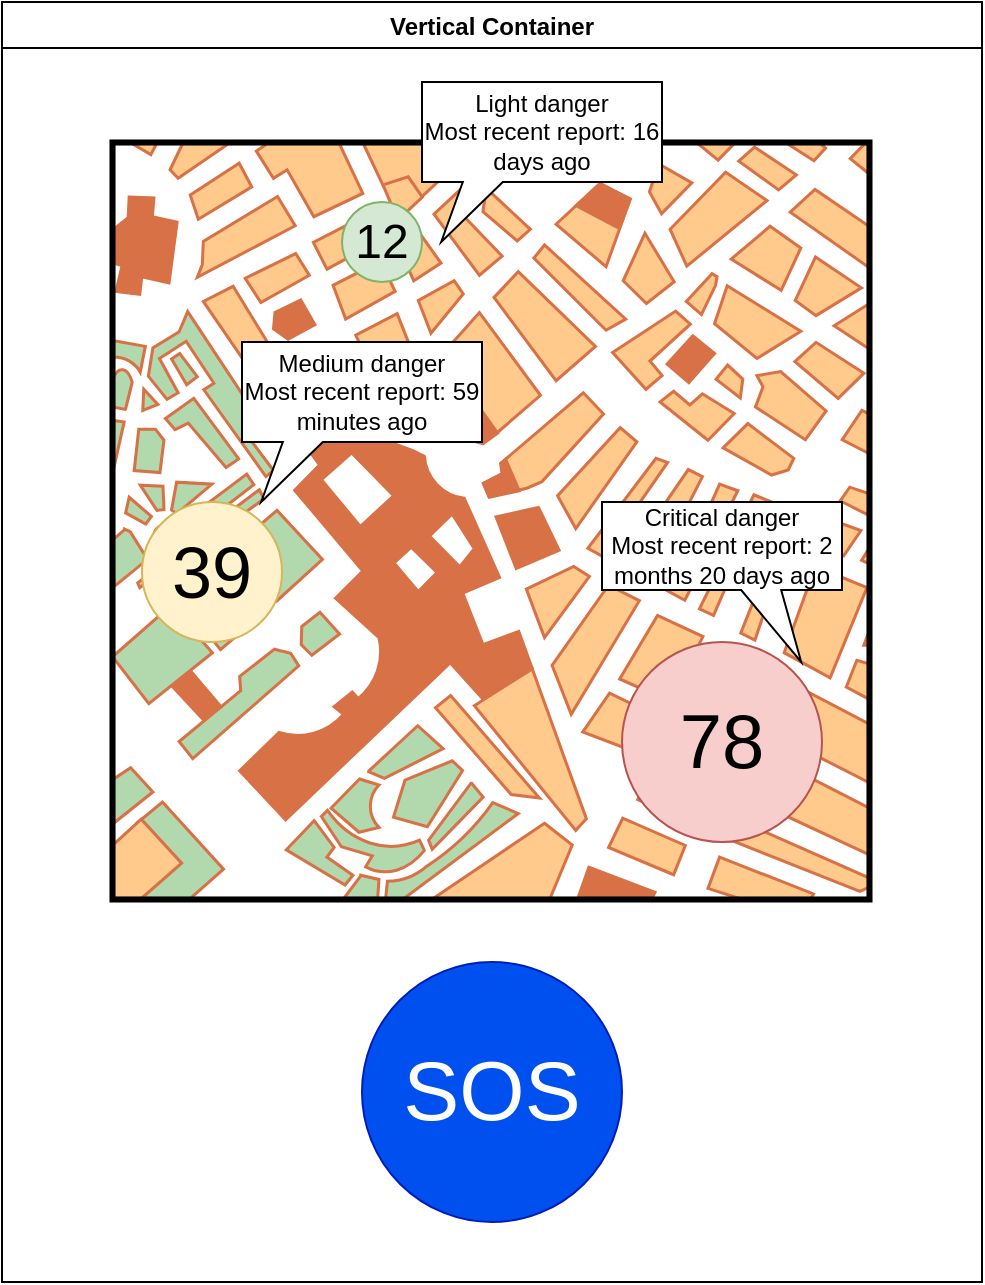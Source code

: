 <mxfile version="20.0.3" type="github">
  <diagram id="jwQoCXokOuNMi4iNPBc-" name="Page-1">
    <mxGraphModel dx="1085" dy="576" grid="1" gridSize="10" guides="1" tooltips="1" connect="1" arrows="1" fold="1" page="1" pageScale="1" pageWidth="827" pageHeight="1169" math="0" shadow="0">
      <root>
        <mxCell id="0" />
        <mxCell id="1" parent="0" />
        <mxCell id="K81SXenfLYUqwn9H40fJ-3" value="Vertical Container" style="swimlane;" vertex="1" parent="1">
          <mxGeometry x="160" y="90" width="490" height="640" as="geometry" />
        </mxCell>
        <mxCell id="K81SXenfLYUqwn9H40fJ-4" value="" style="verticalLabelPosition=bottom;shadow=0;dashed=0;align=center;html=1;verticalAlign=top;strokeWidth=1;shape=mxgraph.mockup.misc.map;" vertex="1" parent="K81SXenfLYUqwn9H40fJ-3">
          <mxGeometry x="55" y="70" width="380" height="380" as="geometry" />
        </mxCell>
        <mxCell id="K81SXenfLYUqwn9H40fJ-6" value="SOS" style="ellipse;whiteSpace=wrap;html=1;aspect=fixed;fontSize=42;fillColor=#0050ef;strokeColor=#001DBC;fontColor=#ffffff;" vertex="1" parent="K81SXenfLYUqwn9H40fJ-3">
          <mxGeometry x="180" y="480" width="130" height="130" as="geometry" />
        </mxCell>
        <mxCell id="K81SXenfLYUqwn9H40fJ-5" value="12" style="ellipse;whiteSpace=wrap;html=1;aspect=fixed;fillColor=#d5e8d4;strokeColor=#82b366;fontSize=24;" vertex="1" parent="K81SXenfLYUqwn9H40fJ-3">
          <mxGeometry x="170" y="100" width="40" height="40" as="geometry" />
        </mxCell>
        <mxCell id="K81SXenfLYUqwn9H40fJ-7" value="78" style="ellipse;whiteSpace=wrap;html=1;aspect=fixed;fillColor=#f8cecc;strokeColor=#b85450;fontSize=38;" vertex="1" parent="K81SXenfLYUqwn9H40fJ-3">
          <mxGeometry x="310" y="320" width="100" height="100" as="geometry" />
        </mxCell>
        <mxCell id="K81SXenfLYUqwn9H40fJ-10" value="" style="shape=image;html=1;verticalAlign=top;verticalLabelPosition=bottom;labelBackgroundColor=#ffffff;imageAspect=0;aspect=fixed;image=https://cdn4.iconfinder.com/data/icons/essential-app-1/16/pin-locate-map-location-drop-128.png;fontSize=24;" vertex="1" parent="K81SXenfLYUqwn9H40fJ-3">
          <mxGeometry x="210" y="236" width="48" height="48" as="geometry" />
        </mxCell>
        <mxCell id="K81SXenfLYUqwn9H40fJ-11" value="39" style="ellipse;whiteSpace=wrap;html=1;aspect=fixed;fontSize=36;fillColor=#fff2cc;strokeColor=#d6b656;" vertex="1" parent="K81SXenfLYUqwn9H40fJ-3">
          <mxGeometry x="70" y="250" width="70" height="70" as="geometry" />
        </mxCell>
        <mxCell id="K81SXenfLYUqwn9H40fJ-13" value="Light danger&lt;br style=&quot;font-size: 12px;&quot;&gt;Most recent report: 16 days ago" style="shape=callout;whiteSpace=wrap;html=1;perimeter=calloutPerimeter;fontSize=12;position2=0.08;size=30;position=0.17;" vertex="1" parent="K81SXenfLYUqwn9H40fJ-3">
          <mxGeometry x="210" y="40" width="120" height="80" as="geometry" />
        </mxCell>
        <mxCell id="K81SXenfLYUqwn9H40fJ-14" value="Medium danger&lt;br style=&quot;font-size: 12px;&quot;&gt;Most recent report: 59 minutes ago" style="shape=callout;whiteSpace=wrap;html=1;perimeter=calloutPerimeter;fontSize=12;position2=0.08;size=30;position=0.17;" vertex="1" parent="K81SXenfLYUqwn9H40fJ-3">
          <mxGeometry x="120" y="170" width="120" height="80" as="geometry" />
        </mxCell>
        <mxCell id="K81SXenfLYUqwn9H40fJ-15" value="Critical danger&lt;br&gt;Most recent report: 2 months 20 days ago" style="shape=callout;whiteSpace=wrap;html=1;perimeter=calloutPerimeter;fontSize=12;position2=0.83;size=36;position=0.58;base=20;" vertex="1" parent="K81SXenfLYUqwn9H40fJ-3">
          <mxGeometry x="300" y="250" width="120" height="80" as="geometry" />
        </mxCell>
      </root>
    </mxGraphModel>
  </diagram>
</mxfile>
